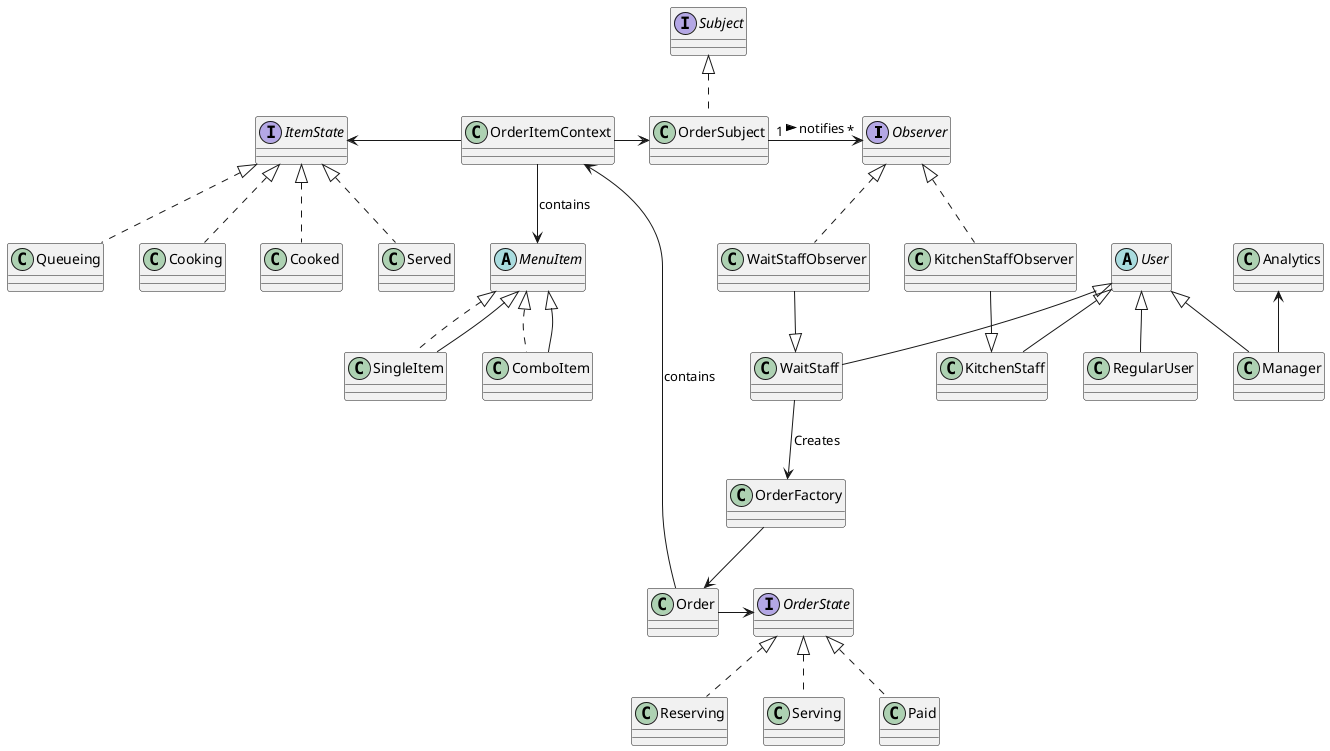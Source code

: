 @startuml

' Define interfaces for the Observer pattern
interface Observer {
}

interface Subject {
}

' Define concrete classes for the Observer pattern
class WaitStaffObserver implements Observer {
}

class KitchenStaffObserver implements Observer {
}

class OrderSubject implements Subject {
}

' Define interfaces and classes for the State pattern for MenuItems
interface ItemState {
}

class Queueing implements ItemState {
}

class Cooking implements ItemState {
}

class Cooked implements ItemState {
}

class Served implements ItemState {
}

class OrderItemContext {
}

abstract MenuItem {
}

class SingleItem implements MenuItem {
}

class ComboItem implements MenuItem {
}

' Define user roles
abstract class User {
}

class KitchenStaff {
}

class WaitStaff {
}

class Manager {
}

class RegularUser {
}

' Link users to Observer roles
WaitStaffObserver -down-|> WaitStaff
KitchenStaffObserver -down-|> KitchenStaff

' Connect the menu items to the order and states
OrderItemContext -left-> ItemState
OrderItemContext -right-> OrderSubject
OrderItemContext --> MenuItem : contains

' Composite pattern relations
MenuItem <|-- SingleItem
MenuItem <|-- ComboItem

' Link Subject to Observers explicitly
OrderSubject "1" -right-> "*" Observer : notifies >

' Composite pattern relations for user
User <|-- WaitStaff
User <|-- KitchenStaff
User <|-- Manager
User <|-- RegularUser

' Define Singleton for Analytics
class Analytics {
}

Analytics <-down- Manager

class OrderFactory {
}

OrderFactory --> Order

' Link WaitStaff to creating OrderItem
WaitStaff --> OrderFactory : Creates

Order -> OrderItemContext : contains

interface OrderState {
}

class Reserving implements OrderState {
}

class Serving implements OrderState {
}

class Paid implements OrderState {
}

Order -> OrderState

@enduml

